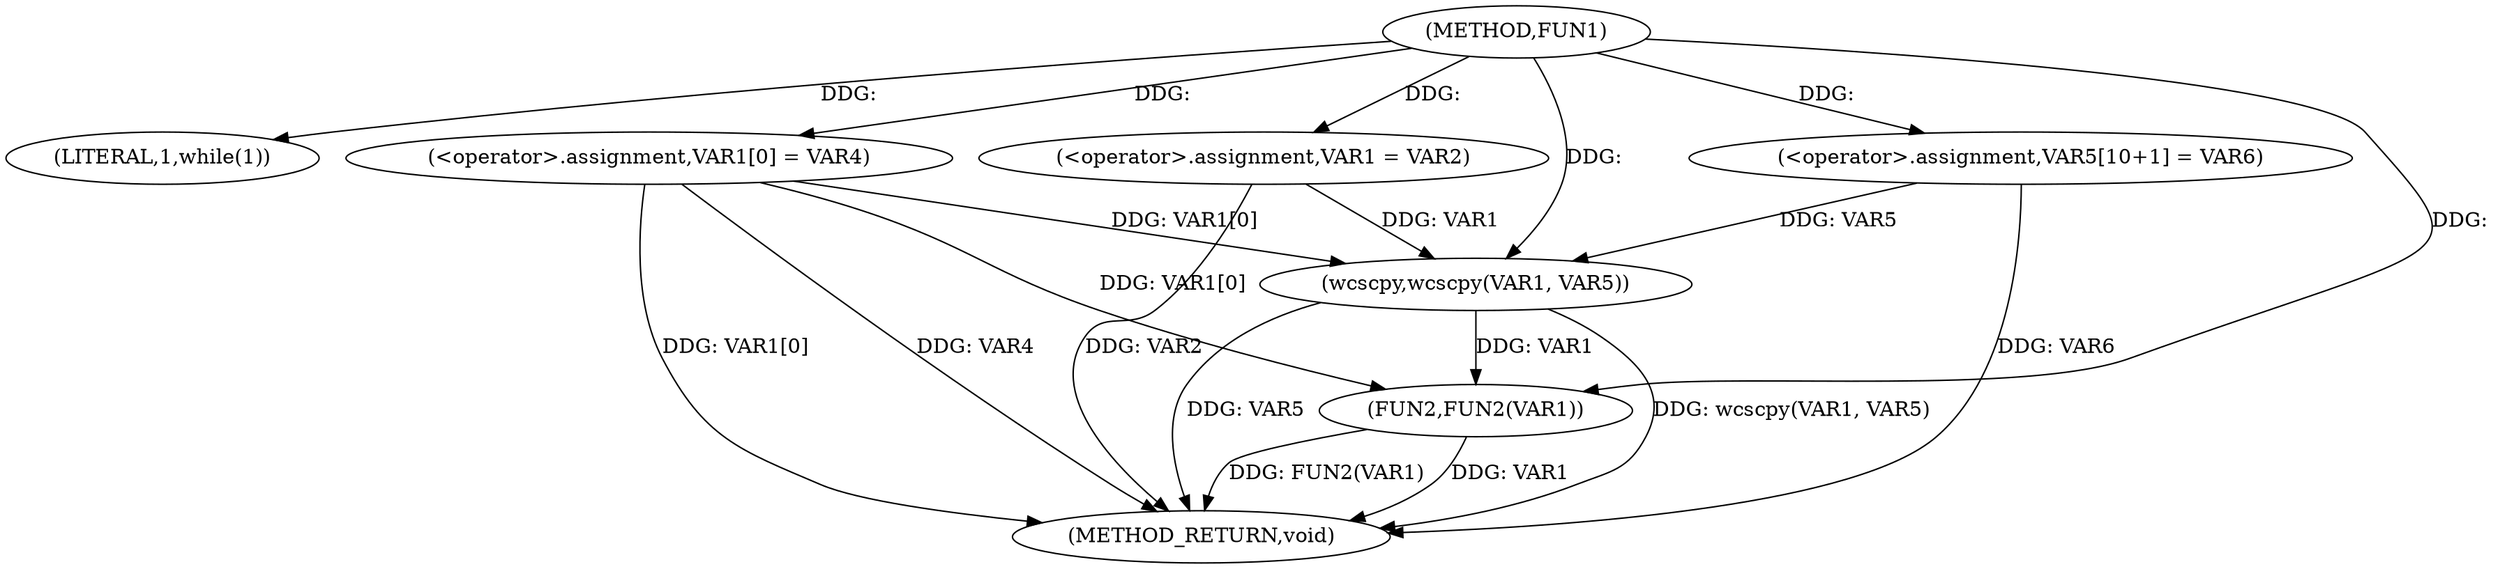 digraph FUN1 {  
"1000100" [label = "(METHOD,FUN1)" ]
"1000127" [label = "(METHOD_RETURN,void)" ]
"1000106" [label = "(LITERAL,1,while(1))" ]
"1000108" [label = "(<operator>.assignment,VAR1 = VAR2)" ]
"1000111" [label = "(<operator>.assignment,VAR1[0] = VAR4)" ]
"1000119" [label = "(<operator>.assignment,VAR5[10+1] = VAR6)" ]
"1000122" [label = "(wcscpy,wcscpy(VAR1, VAR5))" ]
"1000125" [label = "(FUN2,FUN2(VAR1))" ]
  "1000125" -> "1000127"  [ label = "DDG: VAR1"] 
  "1000125" -> "1000127"  [ label = "DDG: FUN2(VAR1)"] 
  "1000111" -> "1000127"  [ label = "DDG: VAR1[0]"] 
  "1000108" -> "1000127"  [ label = "DDG: VAR2"] 
  "1000122" -> "1000127"  [ label = "DDG: wcscpy(VAR1, VAR5)"] 
  "1000122" -> "1000127"  [ label = "DDG: VAR5"] 
  "1000111" -> "1000127"  [ label = "DDG: VAR4"] 
  "1000119" -> "1000127"  [ label = "DDG: VAR6"] 
  "1000100" -> "1000106"  [ label = "DDG: "] 
  "1000100" -> "1000108"  [ label = "DDG: "] 
  "1000100" -> "1000111"  [ label = "DDG: "] 
  "1000100" -> "1000119"  [ label = "DDG: "] 
  "1000111" -> "1000122"  [ label = "DDG: VAR1[0]"] 
  "1000108" -> "1000122"  [ label = "DDG: VAR1"] 
  "1000100" -> "1000122"  [ label = "DDG: "] 
  "1000119" -> "1000122"  [ label = "DDG: VAR5"] 
  "1000122" -> "1000125"  [ label = "DDG: VAR1"] 
  "1000111" -> "1000125"  [ label = "DDG: VAR1[0]"] 
  "1000100" -> "1000125"  [ label = "DDG: "] 
}
